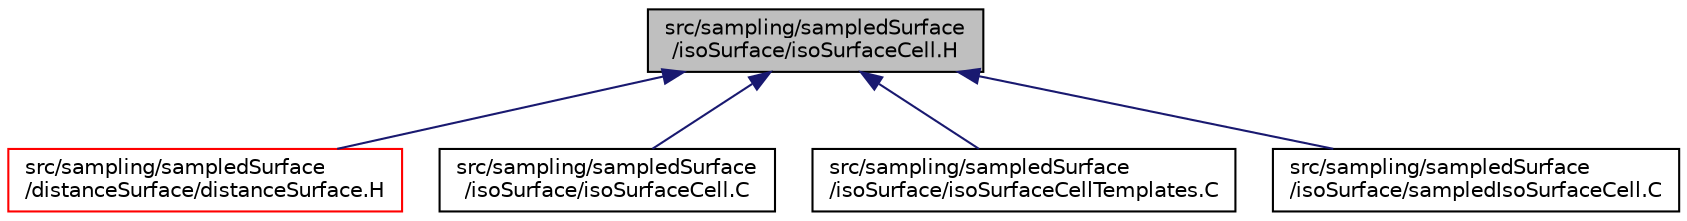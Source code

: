 digraph "src/sampling/sampledSurface/isoSurface/isoSurfaceCell.H"
{
  bgcolor="transparent";
  edge [fontname="Helvetica",fontsize="10",labelfontname="Helvetica",labelfontsize="10"];
  node [fontname="Helvetica",fontsize="10",shape=record];
  Node1 [label="src/sampling/sampledSurface\l/isoSurface/isoSurfaceCell.H",height=0.2,width=0.4,color="black", fillcolor="grey75", style="filled", fontcolor="black"];
  Node1 -> Node2 [dir="back",color="midnightblue",fontsize="10",style="solid",fontname="Helvetica"];
  Node2 [label="src/sampling/sampledSurface\l/distanceSurface/distanceSurface.H",height=0.2,width=0.4,color="red",URL="$a09879.html"];
  Node1 -> Node3 [dir="back",color="midnightblue",fontsize="10",style="solid",fontname="Helvetica"];
  Node3 [label="src/sampling/sampledSurface\l/isoSurface/isoSurfaceCell.C",height=0.2,width=0.4,color="black",URL="$a09883.html"];
  Node1 -> Node4 [dir="back",color="midnightblue",fontsize="10",style="solid",fontname="Helvetica"];
  Node4 [label="src/sampling/sampledSurface\l/isoSurface/isoSurfaceCellTemplates.C",height=0.2,width=0.4,color="black",URL="$a09885.html"];
  Node1 -> Node5 [dir="back",color="midnightblue",fontsize="10",style="solid",fontname="Helvetica"];
  Node5 [label="src/sampling/sampledSurface\l/isoSurface/sampledIsoSurfaceCell.C",height=0.2,width=0.4,color="black",URL="$a09889.html"];
}
